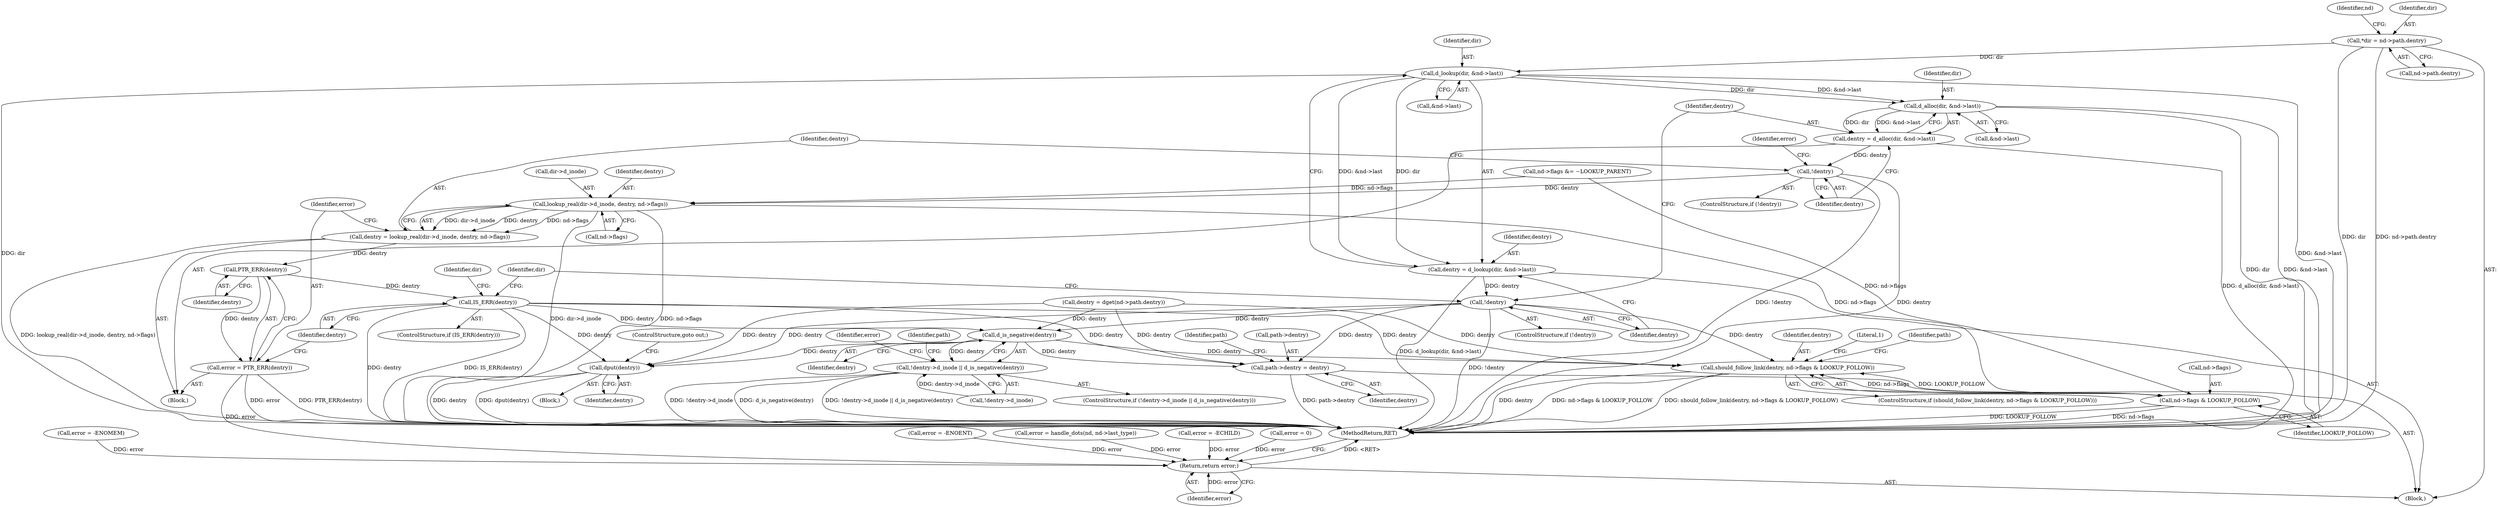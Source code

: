 digraph "0_linux_295dc39d941dc2ae53d5c170365af4c9d5c16212@pointer" {
"1000177" [label="(Call,d_lookup(dir, &nd->last))"];
"1000112" [label="(Call,*dir = nd->path.dentry)"];
"1000175" [label="(Call,dentry = d_lookup(dir, &nd->last))"];
"1000184" [label="(Call,!dentry)"];
"1000251" [label="(Call,d_is_negative(dentry))"];
"1000246" [label="(Call,!dentry->d_inode || d_is_negative(dentry))"];
"1000258" [label="(Call,dput(dentry))"];
"1000261" [label="(Call,path->dentry = dentry)"];
"1000276" [label="(Call,should_follow_link(dentry, nd->flags & LOOKUP_FOLLOW))"];
"1000189" [label="(Call,d_alloc(dir, &nd->last))"];
"1000187" [label="(Call,dentry = d_alloc(dir, &nd->last))"];
"1000196" [label="(Call,!dentry)"];
"1000213" [label="(Call,lookup_real(dir->d_inode, dentry, nd->flags))"];
"1000211" [label="(Call,dentry = lookup_real(dir->d_inode, dentry, nd->flags))"];
"1000223" [label="(Call,PTR_ERR(dentry))"];
"1000221" [label="(Call,error = PTR_ERR(dentry))"];
"1000297" [label="(Return,return error;)"];
"1000226" [label="(Call,IS_ERR(dentry))"];
"1000278" [label="(Call,nd->flags & LOOKUP_FOLLOW)"];
"1000268" [label="(Identifier,path)"];
"1000282" [label="(Identifier,LOOKUP_FOLLOW)"];
"1000189" [label="(Call,d_alloc(dir, &nd->last))"];
"1000260" [label="(ControlStructure,goto out;)"];
"1000287" [label="(Identifier,path)"];
"1000246" [label="(Call,!dentry->d_inode || d_is_negative(dentry))"];
"1000195" [label="(ControlStructure,if (!dentry))"];
"1000190" [label="(Identifier,dir)"];
"1000227" [label="(Identifier,dentry)"];
"1000254" [label="(Call,error = -ENOENT)"];
"1000217" [label="(Identifier,dentry)"];
"1000185" [label="(Identifier,dentry)"];
"1000245" [label="(ControlStructure,if (!dentry->d_inode || d_is_negative(dentry)))"];
"1000261" [label="(Call,path->dentry = dentry)"];
"1000175" [label="(Call,dentry = d_lookup(dir, &nd->last))"];
"1000112" [label="(Call,*dir = nd->path.dentry)"];
"1000176" [label="(Identifier,dentry)"];
"1000275" [label="(ControlStructure,if (should_follow_link(dentry, nd->flags & LOOKUP_FOLLOW)))"];
"1000149" [label="(Call,error = handle_dots(nd, nd->last_type))"];
"1000278" [label="(Call,nd->flags & LOOKUP_FOLLOW)"];
"1000253" [label="(Block,)"];
"1000196" [label="(Call,!dentry)"];
"1000122" [label="(Identifier,nd)"];
"1000179" [label="(Call,&nd->last)"];
"1000211" [label="(Call,dentry = lookup_real(dir->d_inode, dentry, nd->flags))"];
"1000224" [label="(Identifier,dentry)"];
"1000113" [label="(Identifier,dir)"];
"1000226" [label="(Call,IS_ERR(dentry))"];
"1000218" [label="(Call,nd->flags)"];
"1000298" [label="(Identifier,error)"];
"1000233" [label="(Identifier,dir)"];
"1000225" [label="(ControlStructure,if (IS_ERR(dentry)))"];
"1000159" [label="(Call,dentry = dget(nd->path.dentry))"];
"1000277" [label="(Identifier,dentry)"];
"1000241" [label="(Identifier,dir)"];
"1000259" [label="(Identifier,dentry)"];
"1000252" [label="(Identifier,dentry)"];
"1000265" [label="(Identifier,dentry)"];
"1000178" [label="(Identifier,dir)"];
"1000187" [label="(Call,dentry = d_alloc(dir, &nd->last))"];
"1000284" [label="(Literal,1)"];
"1000299" [label="(MethodReturn,RET)"];
"1000262" [label="(Call,path->dentry)"];
"1000200" [label="(Identifier,error)"];
"1000213" [label="(Call,lookup_real(dir->d_inode, dentry, nd->flags))"];
"1000186" [label="(Block,)"];
"1000177" [label="(Call,d_lookup(dir, &nd->last))"];
"1000276" [label="(Call,should_follow_link(dentry, nd->flags & LOOKUP_FOLLOW))"];
"1000131" [label="(Call,error = -ECHILD)"];
"1000258" [label="(Call,dput(dentry))"];
"1000222" [label="(Identifier,error)"];
"1000212" [label="(Identifier,dentry)"];
"1000221" [label="(Call,error = PTR_ERR(dentry))"];
"1000291" [label="(Call,error = 0)"];
"1000199" [label="(Call,error = -ENOMEM)"];
"1000255" [label="(Identifier,error)"];
"1000114" [label="(Call,nd->path.dentry)"];
"1000105" [label="(Block,)"];
"1000247" [label="(Call,!dentry->d_inode)"];
"1000263" [label="(Identifier,path)"];
"1000184" [label="(Call,!dentry)"];
"1000191" [label="(Call,&nd->last)"];
"1000223" [label="(Call,PTR_ERR(dentry))"];
"1000136" [label="(Call,nd->flags &= ~LOOKUP_PARENT)"];
"1000297" [label="(Return,return error;)"];
"1000183" [label="(ControlStructure,if (!dentry))"];
"1000214" [label="(Call,dir->d_inode)"];
"1000279" [label="(Call,nd->flags)"];
"1000251" [label="(Call,d_is_negative(dentry))"];
"1000188" [label="(Identifier,dentry)"];
"1000197" [label="(Identifier,dentry)"];
"1000177" -> "1000175"  [label="AST: "];
"1000177" -> "1000179"  [label="CFG: "];
"1000178" -> "1000177"  [label="AST: "];
"1000179" -> "1000177"  [label="AST: "];
"1000175" -> "1000177"  [label="CFG: "];
"1000177" -> "1000299"  [label="DDG: dir"];
"1000177" -> "1000299"  [label="DDG: &nd->last"];
"1000177" -> "1000175"  [label="DDG: dir"];
"1000177" -> "1000175"  [label="DDG: &nd->last"];
"1000112" -> "1000177"  [label="DDG: dir"];
"1000177" -> "1000189"  [label="DDG: dir"];
"1000177" -> "1000189"  [label="DDG: &nd->last"];
"1000112" -> "1000105"  [label="AST: "];
"1000112" -> "1000114"  [label="CFG: "];
"1000113" -> "1000112"  [label="AST: "];
"1000114" -> "1000112"  [label="AST: "];
"1000122" -> "1000112"  [label="CFG: "];
"1000112" -> "1000299"  [label="DDG: nd->path.dentry"];
"1000112" -> "1000299"  [label="DDG: dir"];
"1000175" -> "1000105"  [label="AST: "];
"1000176" -> "1000175"  [label="AST: "];
"1000185" -> "1000175"  [label="CFG: "];
"1000175" -> "1000299"  [label="DDG: d_lookup(dir, &nd->last)"];
"1000175" -> "1000184"  [label="DDG: dentry"];
"1000184" -> "1000183"  [label="AST: "];
"1000184" -> "1000185"  [label="CFG: "];
"1000185" -> "1000184"  [label="AST: "];
"1000188" -> "1000184"  [label="CFG: "];
"1000241" -> "1000184"  [label="CFG: "];
"1000184" -> "1000299"  [label="DDG: !dentry"];
"1000184" -> "1000251"  [label="DDG: dentry"];
"1000184" -> "1000258"  [label="DDG: dentry"];
"1000184" -> "1000261"  [label="DDG: dentry"];
"1000184" -> "1000276"  [label="DDG: dentry"];
"1000251" -> "1000246"  [label="AST: "];
"1000251" -> "1000252"  [label="CFG: "];
"1000252" -> "1000251"  [label="AST: "];
"1000246" -> "1000251"  [label="CFG: "];
"1000251" -> "1000246"  [label="DDG: dentry"];
"1000226" -> "1000251"  [label="DDG: dentry"];
"1000159" -> "1000251"  [label="DDG: dentry"];
"1000251" -> "1000258"  [label="DDG: dentry"];
"1000251" -> "1000261"  [label="DDG: dentry"];
"1000251" -> "1000276"  [label="DDG: dentry"];
"1000246" -> "1000245"  [label="AST: "];
"1000246" -> "1000247"  [label="CFG: "];
"1000247" -> "1000246"  [label="AST: "];
"1000255" -> "1000246"  [label="CFG: "];
"1000263" -> "1000246"  [label="CFG: "];
"1000246" -> "1000299"  [label="DDG: d_is_negative(dentry)"];
"1000246" -> "1000299"  [label="DDG: !dentry->d_inode || d_is_negative(dentry)"];
"1000246" -> "1000299"  [label="DDG: !dentry->d_inode"];
"1000247" -> "1000246"  [label="DDG: dentry->d_inode"];
"1000258" -> "1000253"  [label="AST: "];
"1000258" -> "1000259"  [label="CFG: "];
"1000259" -> "1000258"  [label="AST: "];
"1000260" -> "1000258"  [label="CFG: "];
"1000258" -> "1000299"  [label="DDG: dentry"];
"1000258" -> "1000299"  [label="DDG: dput(dentry)"];
"1000226" -> "1000258"  [label="DDG: dentry"];
"1000159" -> "1000258"  [label="DDG: dentry"];
"1000261" -> "1000105"  [label="AST: "];
"1000261" -> "1000265"  [label="CFG: "];
"1000262" -> "1000261"  [label="AST: "];
"1000265" -> "1000261"  [label="AST: "];
"1000268" -> "1000261"  [label="CFG: "];
"1000261" -> "1000299"  [label="DDG: path->dentry"];
"1000226" -> "1000261"  [label="DDG: dentry"];
"1000159" -> "1000261"  [label="DDG: dentry"];
"1000276" -> "1000275"  [label="AST: "];
"1000276" -> "1000278"  [label="CFG: "];
"1000277" -> "1000276"  [label="AST: "];
"1000278" -> "1000276"  [label="AST: "];
"1000284" -> "1000276"  [label="CFG: "];
"1000287" -> "1000276"  [label="CFG: "];
"1000276" -> "1000299"  [label="DDG: nd->flags & LOOKUP_FOLLOW"];
"1000276" -> "1000299"  [label="DDG: should_follow_link(dentry, nd->flags & LOOKUP_FOLLOW)"];
"1000276" -> "1000299"  [label="DDG: dentry"];
"1000226" -> "1000276"  [label="DDG: dentry"];
"1000159" -> "1000276"  [label="DDG: dentry"];
"1000278" -> "1000276"  [label="DDG: nd->flags"];
"1000278" -> "1000276"  [label="DDG: LOOKUP_FOLLOW"];
"1000189" -> "1000187"  [label="AST: "];
"1000189" -> "1000191"  [label="CFG: "];
"1000190" -> "1000189"  [label="AST: "];
"1000191" -> "1000189"  [label="AST: "];
"1000187" -> "1000189"  [label="CFG: "];
"1000189" -> "1000299"  [label="DDG: dir"];
"1000189" -> "1000299"  [label="DDG: &nd->last"];
"1000189" -> "1000187"  [label="DDG: dir"];
"1000189" -> "1000187"  [label="DDG: &nd->last"];
"1000187" -> "1000186"  [label="AST: "];
"1000188" -> "1000187"  [label="AST: "];
"1000197" -> "1000187"  [label="CFG: "];
"1000187" -> "1000299"  [label="DDG: d_alloc(dir, &nd->last)"];
"1000187" -> "1000196"  [label="DDG: dentry"];
"1000196" -> "1000195"  [label="AST: "];
"1000196" -> "1000197"  [label="CFG: "];
"1000197" -> "1000196"  [label="AST: "];
"1000200" -> "1000196"  [label="CFG: "];
"1000212" -> "1000196"  [label="CFG: "];
"1000196" -> "1000299"  [label="DDG: dentry"];
"1000196" -> "1000299"  [label="DDG: !dentry"];
"1000196" -> "1000213"  [label="DDG: dentry"];
"1000213" -> "1000211"  [label="AST: "];
"1000213" -> "1000218"  [label="CFG: "];
"1000214" -> "1000213"  [label="AST: "];
"1000217" -> "1000213"  [label="AST: "];
"1000218" -> "1000213"  [label="AST: "];
"1000211" -> "1000213"  [label="CFG: "];
"1000213" -> "1000299"  [label="DDG: dir->d_inode"];
"1000213" -> "1000299"  [label="DDG: nd->flags"];
"1000213" -> "1000211"  [label="DDG: dir->d_inode"];
"1000213" -> "1000211"  [label="DDG: dentry"];
"1000213" -> "1000211"  [label="DDG: nd->flags"];
"1000136" -> "1000213"  [label="DDG: nd->flags"];
"1000213" -> "1000278"  [label="DDG: nd->flags"];
"1000211" -> "1000186"  [label="AST: "];
"1000212" -> "1000211"  [label="AST: "];
"1000222" -> "1000211"  [label="CFG: "];
"1000211" -> "1000299"  [label="DDG: lookup_real(dir->d_inode, dentry, nd->flags)"];
"1000211" -> "1000223"  [label="DDG: dentry"];
"1000223" -> "1000221"  [label="AST: "];
"1000223" -> "1000224"  [label="CFG: "];
"1000224" -> "1000223"  [label="AST: "];
"1000221" -> "1000223"  [label="CFG: "];
"1000223" -> "1000221"  [label="DDG: dentry"];
"1000223" -> "1000226"  [label="DDG: dentry"];
"1000221" -> "1000186"  [label="AST: "];
"1000222" -> "1000221"  [label="AST: "];
"1000227" -> "1000221"  [label="CFG: "];
"1000221" -> "1000299"  [label="DDG: PTR_ERR(dentry)"];
"1000221" -> "1000299"  [label="DDG: error"];
"1000221" -> "1000297"  [label="DDG: error"];
"1000297" -> "1000105"  [label="AST: "];
"1000297" -> "1000298"  [label="CFG: "];
"1000298" -> "1000297"  [label="AST: "];
"1000299" -> "1000297"  [label="CFG: "];
"1000297" -> "1000299"  [label="DDG: <RET>"];
"1000298" -> "1000297"  [label="DDG: error"];
"1000291" -> "1000297"  [label="DDG: error"];
"1000199" -> "1000297"  [label="DDG: error"];
"1000254" -> "1000297"  [label="DDG: error"];
"1000131" -> "1000297"  [label="DDG: error"];
"1000149" -> "1000297"  [label="DDG: error"];
"1000226" -> "1000225"  [label="AST: "];
"1000226" -> "1000227"  [label="CFG: "];
"1000227" -> "1000226"  [label="AST: "];
"1000233" -> "1000226"  [label="CFG: "];
"1000241" -> "1000226"  [label="CFG: "];
"1000226" -> "1000299"  [label="DDG: IS_ERR(dentry)"];
"1000226" -> "1000299"  [label="DDG: dentry"];
"1000278" -> "1000282"  [label="CFG: "];
"1000279" -> "1000278"  [label="AST: "];
"1000282" -> "1000278"  [label="AST: "];
"1000278" -> "1000299"  [label="DDG: LOOKUP_FOLLOW"];
"1000278" -> "1000299"  [label="DDG: nd->flags"];
"1000136" -> "1000278"  [label="DDG: nd->flags"];
}
